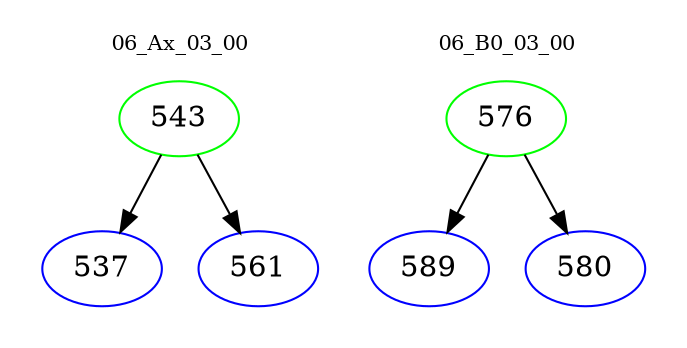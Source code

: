 digraph{
subgraph cluster_0 {
color = white
label = "06_Ax_03_00";
fontsize=10;
T0_543 [label="543", color="green"]
T0_543 -> T0_537 [color="black"]
T0_537 [label="537", color="blue"]
T0_543 -> T0_561 [color="black"]
T0_561 [label="561", color="blue"]
}
subgraph cluster_1 {
color = white
label = "06_B0_03_00";
fontsize=10;
T1_576 [label="576", color="green"]
T1_576 -> T1_589 [color="black"]
T1_589 [label="589", color="blue"]
T1_576 -> T1_580 [color="black"]
T1_580 [label="580", color="blue"]
}
}

